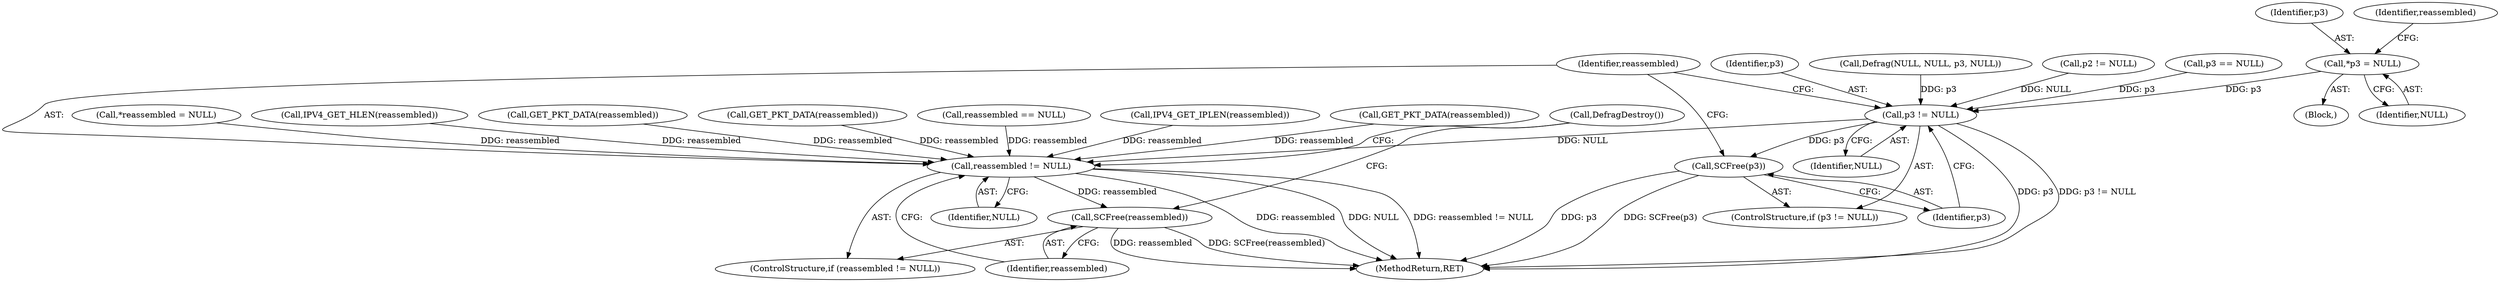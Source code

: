 digraph "0_suricata_4a04f814b15762eb446a5ead4d69d021512df6f8_4@pointer" {
"1000115" [label="(Call,*p3 = NULL)"];
"1000298" [label="(Call,p3 != NULL)"];
"1000301" [label="(Call,SCFree(p3))"];
"1000304" [label="(Call,reassembled != NULL)"];
"1000307" [label="(Call,SCFree(reassembled))"];
"1000116" [label="(Identifier,p3)"];
"1000307" [label="(Call,SCFree(reassembled))"];
"1000312" [label="(MethodReturn,RET)"];
"1000117" [label="(Identifier,NULL)"];
"1000308" [label="(Identifier,reassembled)"];
"1000170" [label="(Call,p3 == NULL)"];
"1000302" [label="(Identifier,p3)"];
"1000303" [label="(ControlStructure,if (reassembled != NULL))"];
"1000299" [label="(Identifier,p3)"];
"1000298" [label="(Call,p3 != NULL)"];
"1000120" [label="(Identifier,reassembled)"];
"1000297" [label="(ControlStructure,if (p3 != NULL))"];
"1000115" [label="(Call,*p3 = NULL)"];
"1000194" [label="(Call,Defrag(NULL, NULL, p3, NULL))"];
"1000119" [label="(Call,*reassembled = NULL)"];
"1000207" [label="(Call,IPV4_GET_HLEN(reassembled))"];
"1000255" [label="(Call,GET_PKT_DATA(reassembled))"];
"1000276" [label="(Call,GET_PKT_DATA(reassembled))"];
"1000300" [label="(Identifier,NULL)"];
"1000304" [label="(Call,reassembled != NULL)"];
"1000301" [label="(Call,SCFree(p3))"];
"1000306" [label="(Identifier,NULL)"];
"1000200" [label="(Call,reassembled == NULL)"];
"1000214" [label="(Call,IPV4_GET_IPLEN(reassembled))"];
"1000234" [label="(Call,GET_PKT_DATA(reassembled))"];
"1000309" [label="(Call,DefragDestroy())"];
"1000105" [label="(Block,)"];
"1000305" [label="(Identifier,reassembled)"];
"1000292" [label="(Call,p2 != NULL)"];
"1000115" -> "1000105"  [label="AST: "];
"1000115" -> "1000117"  [label="CFG: "];
"1000116" -> "1000115"  [label="AST: "];
"1000117" -> "1000115"  [label="AST: "];
"1000120" -> "1000115"  [label="CFG: "];
"1000115" -> "1000298"  [label="DDG: p3"];
"1000298" -> "1000297"  [label="AST: "];
"1000298" -> "1000300"  [label="CFG: "];
"1000299" -> "1000298"  [label="AST: "];
"1000300" -> "1000298"  [label="AST: "];
"1000302" -> "1000298"  [label="CFG: "];
"1000305" -> "1000298"  [label="CFG: "];
"1000298" -> "1000312"  [label="DDG: p3"];
"1000298" -> "1000312"  [label="DDG: p3 != NULL"];
"1000194" -> "1000298"  [label="DDG: p3"];
"1000170" -> "1000298"  [label="DDG: p3"];
"1000292" -> "1000298"  [label="DDG: NULL"];
"1000298" -> "1000301"  [label="DDG: p3"];
"1000298" -> "1000304"  [label="DDG: NULL"];
"1000301" -> "1000297"  [label="AST: "];
"1000301" -> "1000302"  [label="CFG: "];
"1000302" -> "1000301"  [label="AST: "];
"1000305" -> "1000301"  [label="CFG: "];
"1000301" -> "1000312"  [label="DDG: SCFree(p3)"];
"1000301" -> "1000312"  [label="DDG: p3"];
"1000304" -> "1000303"  [label="AST: "];
"1000304" -> "1000306"  [label="CFG: "];
"1000305" -> "1000304"  [label="AST: "];
"1000306" -> "1000304"  [label="AST: "];
"1000308" -> "1000304"  [label="CFG: "];
"1000309" -> "1000304"  [label="CFG: "];
"1000304" -> "1000312"  [label="DDG: reassembled != NULL"];
"1000304" -> "1000312"  [label="DDG: reassembled"];
"1000304" -> "1000312"  [label="DDG: NULL"];
"1000200" -> "1000304"  [label="DDG: reassembled"];
"1000234" -> "1000304"  [label="DDG: reassembled"];
"1000207" -> "1000304"  [label="DDG: reassembled"];
"1000119" -> "1000304"  [label="DDG: reassembled"];
"1000276" -> "1000304"  [label="DDG: reassembled"];
"1000214" -> "1000304"  [label="DDG: reassembled"];
"1000255" -> "1000304"  [label="DDG: reassembled"];
"1000304" -> "1000307"  [label="DDG: reassembled"];
"1000307" -> "1000303"  [label="AST: "];
"1000307" -> "1000308"  [label="CFG: "];
"1000308" -> "1000307"  [label="AST: "];
"1000309" -> "1000307"  [label="CFG: "];
"1000307" -> "1000312"  [label="DDG: SCFree(reassembled)"];
"1000307" -> "1000312"  [label="DDG: reassembled"];
}
